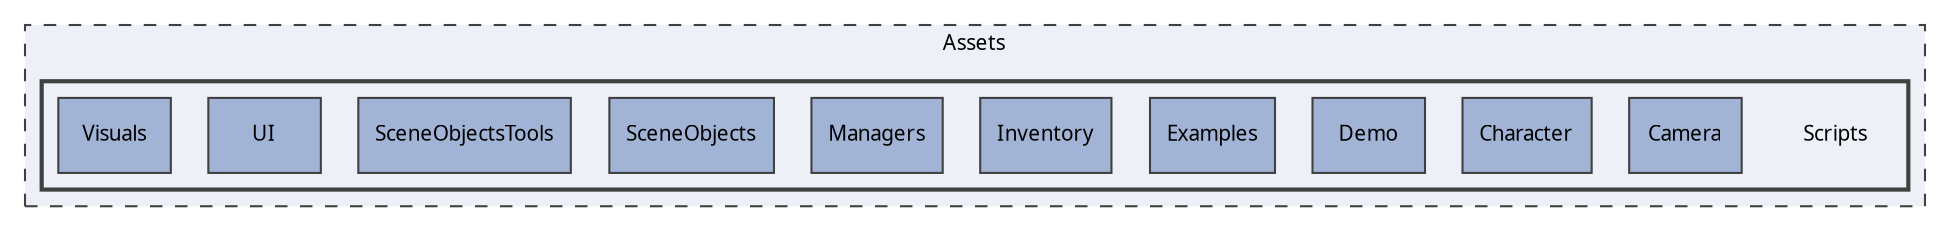 digraph "Scripts"
{
 // LATEX_PDF_SIZE
  edge [fontname="Calibrii",fontsize="10",labelfontname="Calibrii",labelfontsize="10"];
  node [fontname="Calibrii",fontsize="10",shape=record];
  compound=true
  subgraph clusterdir_84bbf7b3c7f28a5a18725745e1505219 {
    graph [ bgcolor="#edf0f7", pencolor="grey25", style="filled,dashed,", label="Assets", fontname="Calibrii", fontsize="10", URL="dir_84bbf7b3c7f28a5a18725745e1505219.html"]
  subgraph clusterdir_f13b41af88cf68434578284aaf699e39 {
    graph [ bgcolor="#edf0f7", pencolor="grey25", style="filled,bold,", label="", fontname="Calibrii", fontsize="10", URL="dir_f13b41af88cf68434578284aaf699e39.html"]
    dir_f13b41af88cf68434578284aaf699e39 [shape=plaintext, label="Scripts"];
  dir_0bf270a3dff40e62f0f506b27c955a6e [shape=box, label="Camera", style="filled,", fillcolor="#a2b4d6", color="grey25", URL="dir_0bf270a3dff40e62f0f506b27c955a6e.html"];
  dir_bf53d0db9048da6b5c95efa9fb059aa7 [shape=box, label="Character", style="filled,", fillcolor="#a2b4d6", color="grey25", URL="dir_bf53d0db9048da6b5c95efa9fb059aa7.html"];
  dir_d59c7faab1e699307d3ff5d1b461c2a4 [shape=box, label="Demo", style="filled,", fillcolor="#a2b4d6", color="grey25", URL="dir_d59c7faab1e699307d3ff5d1b461c2a4.html"];
  dir_5d4c2be3f63d67dbd0438e467d9f6974 [shape=box, label="Examples", style="filled,", fillcolor="#a2b4d6", color="grey25", URL="dir_5d4c2be3f63d67dbd0438e467d9f6974.html"];
  dir_7ed88aacee639700c1de979c127343ab [shape=box, label="Inventory", style="filled,", fillcolor="#a2b4d6", color="grey25", URL="dir_7ed88aacee639700c1de979c127343ab.html"];
  dir_54917bde386a5ef9e0c3f63ca6b256ef [shape=box, label="Managers", style="filled,", fillcolor="#a2b4d6", color="grey25", URL="dir_54917bde386a5ef9e0c3f63ca6b256ef.html"];
  dir_918c3da45340852e0e9782af77d525f5 [shape=box, label="SceneObjects", style="filled,", fillcolor="#a2b4d6", color="grey25", URL="dir_918c3da45340852e0e9782af77d525f5.html"];
  dir_b4c3e40aba673d3a922bac24475a921b [shape=box, label="SceneObjectsTools", style="filled,", fillcolor="#a2b4d6", color="grey25", URL="dir_b4c3e40aba673d3a922bac24475a921b.html"];
  dir_4ae35e2d0d203079e26c83ccaec95743 [shape=box, label="UI", style="filled,", fillcolor="#a2b4d6", color="grey25", URL="dir_4ae35e2d0d203079e26c83ccaec95743.html"];
  dir_0b341843a8bbc363ecffcdc880c78257 [shape=box, label="Visuals", style="filled,", fillcolor="#a2b4d6", color="grey25", URL="dir_0b341843a8bbc363ecffcdc880c78257.html"];
  }
  }
}
